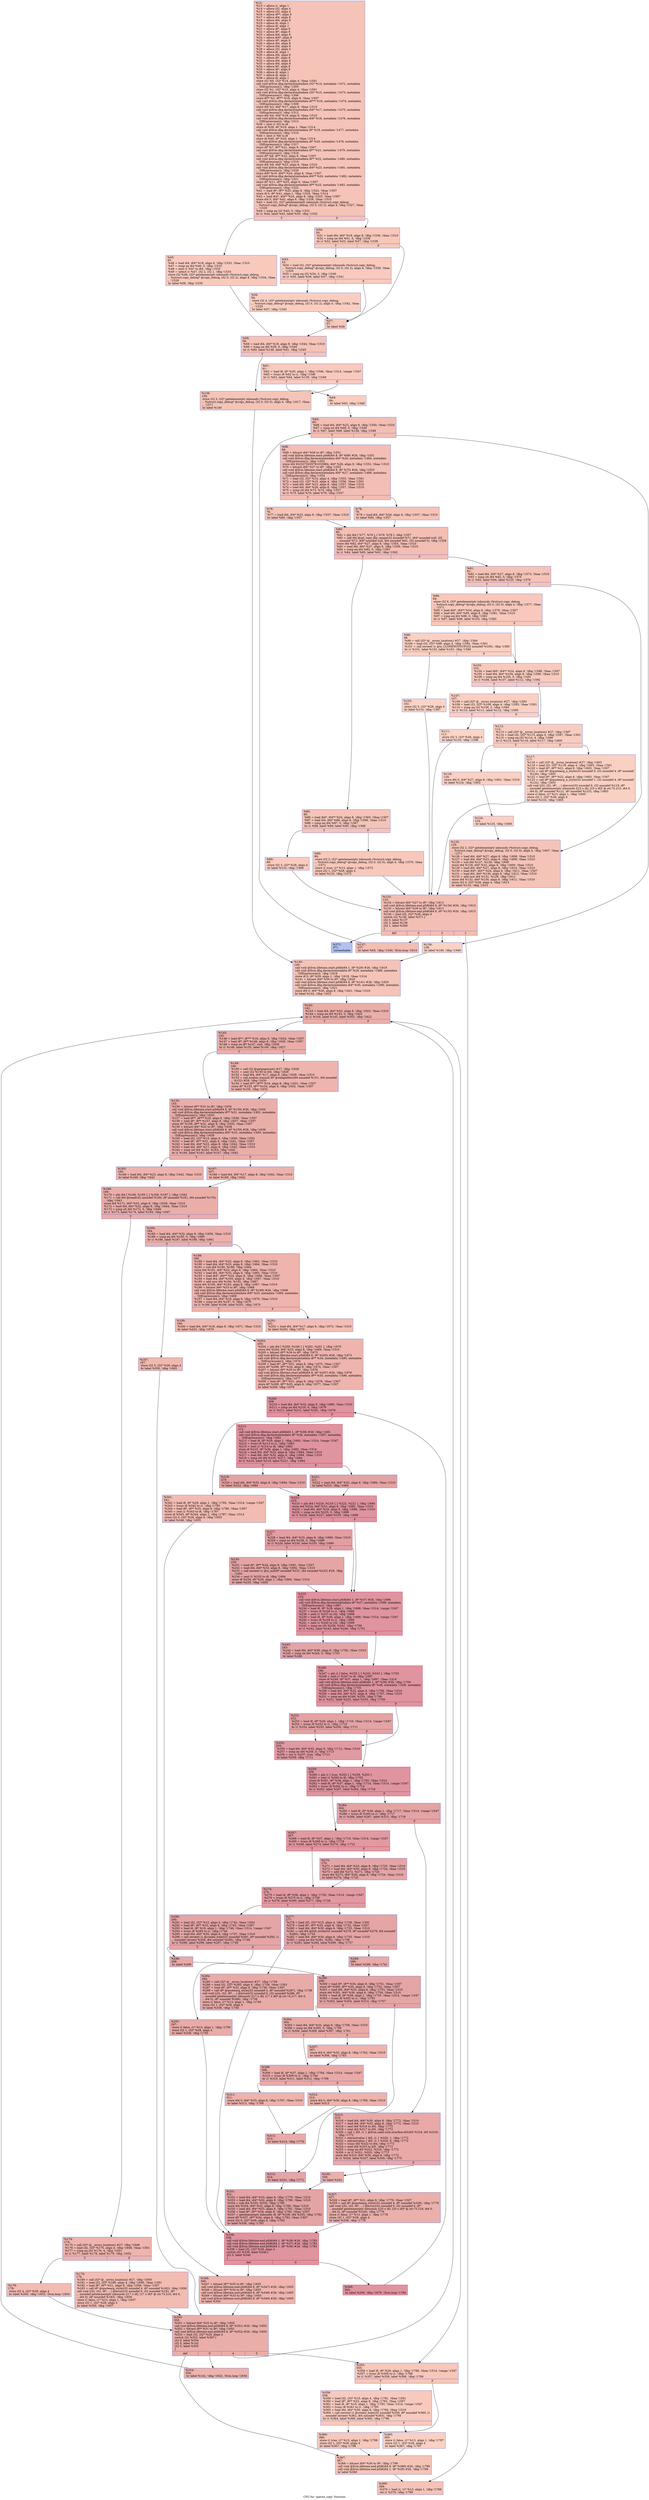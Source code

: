 digraph "CFG for 'sparse_copy' function" {
	label="CFG for 'sparse_copy' function";

	Node0xebcca0 [shape=record,color="#3d50c3ff", style=filled, fillcolor="#e8765c70",label="{%12:\l  %13 = alloca i1, align 1\l  %14 = alloca i32, align 4\l  %15 = alloca i32, align 4\l  %16 = alloca i8**, align 8\l  %17 = alloca i64, align 8\l  %18 = alloca i64, align 8\l  %19 = alloca i8, align 1\l  %20 = alloca i8, align 1\l  %21 = alloca i8*, align 8\l  %22 = alloca i8*, align 8\l  %23 = alloca i64, align 8\l  %24 = alloca i64*, align 8\l  %25 = alloca i8*, align 8\l  %26 = alloca i64, align 8\l  %27 = alloca i64, align 8\l  %28 = alloca i32, align 4\l  %29 = alloca i8, align 1\l  %30 = alloca i64, align 8\l  %31 = alloca i8*, align 8\l  %32 = alloca i64, align 8\l  %33 = alloca i64, align 8\l  %34 = alloca i8*, align 8\l  %35 = alloca i8*, align 8\l  %36 = alloca i8, align 1\l  %37 = alloca i8, align 1\l  %38 = alloca i8, align 1\l  store i32 %0, i32* %14, align 4, !tbaa !1501\l  call void @llvm.dbg.declare(metadata i32* %14, metadata !1472, metadata\l... !DIExpression()), !dbg !1505\l  store i32 %1, i32* %15, align 4, !tbaa !1501\l  call void @llvm.dbg.declare(metadata i32* %15, metadata !1473, metadata\l... !DIExpression()), !dbg !1506\l  store i8** %2, i8*** %16, align 8, !tbaa !1507\l  call void @llvm.dbg.declare(metadata i8*** %16, metadata !1474, metadata\l... !DIExpression()), !dbg !1509\l  store i64 %3, i64* %17, align 8, !tbaa !1510\l  call void @llvm.dbg.declare(metadata i64* %17, metadata !1475, metadata\l... !DIExpression()), !dbg !1512\l  store i64 %4, i64* %18, align 8, !tbaa !1510\l  call void @llvm.dbg.declare(metadata i64* %18, metadata !1476, metadata\l... !DIExpression()), !dbg !1513\l  %39 = zext i1 %5 to i8\l  store i8 %39, i8* %19, align 1, !tbaa !1514\l  call void @llvm.dbg.declare(metadata i8* %19, metadata !1477, metadata\l... !DIExpression()), !dbg !1516\l  %40 = zext i1 %6 to i8\l  store i8 %40, i8* %20, align 1, !tbaa !1514\l  call void @llvm.dbg.declare(metadata i8* %20, metadata !1478, metadata\l... !DIExpression()), !dbg !1517\l  store i8* %7, i8** %21, align 8, !tbaa !1507\l  call void @llvm.dbg.declare(metadata i8** %21, metadata !1479, metadata\l... !DIExpression()), !dbg !1518\l  store i8* %8, i8** %22, align 8, !tbaa !1507\l  call void @llvm.dbg.declare(metadata i8** %22, metadata !1480, metadata\l... !DIExpression()), !dbg !1519\l  store i64 %9, i64* %23, align 8, !tbaa !1510\l  call void @llvm.dbg.declare(metadata i64* %23, metadata !1481, metadata\l... !DIExpression()), !dbg !1520\l  store i64* %10, i64** %24, align 8, !tbaa !1507\l  call void @llvm.dbg.declare(metadata i64** %24, metadata !1482, metadata\l... !DIExpression()), !dbg !1521\l  store i8* %11, i8** %25, align 8, !tbaa !1507\l  call void @llvm.dbg.declare(metadata i8** %25, metadata !1483, metadata\l... !DIExpression()), !dbg !1522\l  %41 = load i8*, i8** %25, align 8, !dbg !1523, !tbaa !1507\l  store i8 0, i8* %41, align 1, !dbg !1524, !tbaa !1514\l  %42 = load i64*, i64** %24, align 8, !dbg !1525, !tbaa !1507\l  store i64 0, i64* %42, align 8, !dbg !1526, !tbaa !1510\l  %43 = load i32, i32* getelementptr inbounds (%struct.copy_debug,\l... %struct.copy_debug* @copy_debug, i32 0, i32 2), align 4, !dbg !1527, !tbaa\l... !1529\l  %44 = icmp eq i32 %43, 0, !dbg !1531\l  br i1 %44, label %45, label %50, !dbg !1532\l|{<s0>T|<s1>F}}"];
	Node0xebcca0:s0 -> Node0xebcdb0;
	Node0xebcca0:s1 -> Node0xebce00;
	Node0xebcdb0 [shape=record,color="#3d50c3ff", style=filled, fillcolor="#ef886b70",label="{%45:\l45:                                               \l  %46 = load i64, i64* %18, align 8, !dbg !1533, !tbaa !1510\l  %47 = icmp ne i64 %46, 0, !dbg !1533\l  %48 = zext i1 %47 to i64, !dbg !1533\l  %49 = select i1 %47, i32 2, i32 1, !dbg !1533\l  store i32 %49, i32* getelementptr inbounds (%struct.copy_debug,\l... %struct.copy_debug* @copy_debug, i32 0, i32 2), align 4, !dbg !1534, !tbaa\l... !1529\l  br label %58, !dbg !1535\l}"];
	Node0xebcdb0 -> Node0xebcf40;
	Node0xebce00 [shape=record,color="#3d50c3ff", style=filled, fillcolor="#ec7f6370",label="{%50:\l50:                                               \l  %51 = load i64, i64* %18, align 8, !dbg !1536, !tbaa !1510\l  %52 = icmp ne i64 %51, 0, !dbg !1536\l  br i1 %52, label %53, label %57, !dbg !1538\l|{<s0>T|<s1>F}}"];
	Node0xebce00:s0 -> Node0xebce50;
	Node0xebce00:s1 -> Node0xebcef0;
	Node0xebce50 [shape=record,color="#3d50c3ff", style=filled, fillcolor="#ef886b70",label="{%53:\l53:                                               \l  %54 = load i32, i32* getelementptr inbounds (%struct.copy_debug,\l... %struct.copy_debug* @copy_debug, i32 0, i32 2), align 4, !dbg !1539, !tbaa\l... !1529\l  %55 = icmp eq i32 %54, 3, !dbg !1540\l  br i1 %55, label %56, label %57, !dbg !1541\l|{<s0>T|<s1>F}}"];
	Node0xebce50:s0 -> Node0xebcea0;
	Node0xebce50:s1 -> Node0xebcef0;
	Node0xebcea0 [shape=record,color="#3d50c3ff", style=filled, fillcolor="#f2907270",label="{%56:\l56:                                               \l  store i32 4, i32* getelementptr inbounds (%struct.copy_debug,\l... %struct.copy_debug* @copy_debug, i32 0, i32 2), align 4, !dbg !1542, !tbaa\l... !1529\l  br label %57, !dbg !1543\l}"];
	Node0xebcea0 -> Node0xebcef0;
	Node0xebcef0 [shape=record,color="#3d50c3ff", style=filled, fillcolor="#ec7f6370",label="{%57:\l57:                                               \l  br label %58\l}"];
	Node0xebcef0 -> Node0xebcf40;
	Node0xebcf40 [shape=record,color="#3d50c3ff", style=filled, fillcolor="#e8765c70",label="{%58:\l58:                                               \l  %59 = load i64, i64* %18, align 8, !dbg !1544, !tbaa !1510\l  %60 = icmp ne i64 %59, 0, !dbg !1544\l  br i1 %60, label %139, label %61, !dbg !1545\l|{<s0>T|<s1>F}}"];
	Node0xebcf40:s0 -> Node0xebd760;
	Node0xebcf40:s1 -> Node0xebcf90;
	Node0xebcf90 [shape=record,color="#3d50c3ff", style=filled, fillcolor="#ef886b70",label="{%61:\l61:                                               \l  %62 = load i8, i8* %20, align 1, !dbg !1546, !tbaa !1514, !range !1547\l  %63 = trunc i8 %62 to i1, !dbg !1546\l  br i1 %63, label %64, label %139, !dbg !1548\l|{<s0>T|<s1>F}}"];
	Node0xebcf90:s0 -> Node0xebcfe0;
	Node0xebcf90:s1 -> Node0xebd760;
	Node0xebcfe0 [shape=record,color="#3d50c3ff", style=filled, fillcolor="#f2907270",label="{%64:\l64:                                               \l  br label %65, !dbg !1549\l}"];
	Node0xebcfe0 -> Node0xebd030;
	Node0xebd030 [shape=record,color="#3d50c3ff", style=filled, fillcolor="#e36c5570",label="{%65:\l65:                                               \l  %66 = load i64, i64* %23, align 8, !dbg !1550, !tbaa !1510\l  %67 = icmp ne i64 %66, 0, !dbg !1549\l  br i1 %67, label %68, label %138, !dbg !1549\l|{<s0>T|<s1>F}}"];
	Node0xebd030:s0 -> Node0xebd080;
	Node0xebd030:s1 -> Node0xebd710;
	Node0xebd080 [shape=record,color="#3d50c3ff", style=filled, fillcolor="#e36c5570",label="{%68:\l68:                                               \l  %69 = bitcast i64* %26 to i8*, !dbg !1551\l  call void @llvm.lifetime.start.p0i8(i64 8, i8* %69) #26, !dbg !1551\l  call void @llvm.dbg.declare(metadata i64* %26, metadata !1484, metadata\l... !DIExpression()), !dbg !1552\l  store i64 9223372035781033984, i64* %26, align 8, !dbg !1552, !tbaa !1510\l  %70 = bitcast i64* %27 to i8*, !dbg !1553\l  call void @llvm.lifetime.start.p0i8(i64 8, i8* %70) #26, !dbg !1553\l  call void @llvm.dbg.declare(metadata i64* %27, metadata !1488, metadata\l... !DIExpression()), !dbg !1554\l  %71 = load i32, i32* %14, align 4, !dbg !1555, !tbaa !1501\l  %72 = load i32, i32* %15, align 4, !dbg !1556, !tbaa !1501\l  %73 = load i64, i64* %23, align 8, !dbg !1557, !tbaa !1510\l  %74 = load i64, i64* %26, align 8, !dbg !1557, !tbaa !1510\l  %75 = icmp ult i64 %73, %74, !dbg !1557\l  br i1 %75, label %76, label %78, !dbg !1557\l|{<s0>T|<s1>F}}"];
	Node0xebd080:s0 -> Node0xebd0d0;
	Node0xebd080:s1 -> Node0xebd120;
	Node0xebd0d0 [shape=record,color="#3d50c3ff", style=filled, fillcolor="#e8765c70",label="{%76:\l76:                                               \l  %77 = load i64, i64* %23, align 8, !dbg !1557, !tbaa !1510\l  br label %80, !dbg !1557\l}"];
	Node0xebd0d0 -> Node0xebd170;
	Node0xebd120 [shape=record,color="#3d50c3ff", style=filled, fillcolor="#e8765c70",label="{%78:\l78:                                               \l  %79 = load i64, i64* %26, align 8, !dbg !1557, !tbaa !1510\l  br label %80, !dbg !1557\l}"];
	Node0xebd120 -> Node0xebd170;
	Node0xebd170 [shape=record,color="#3d50c3ff", style=filled, fillcolor="#e36c5570",label="{%80:\l80:                                               \l  %81 = phi i64 [ %77, %76 ], [ %79, %78 ], !dbg !1557\l  %82 = call i64 @rpl_copy_file_range(i32 noundef %71, i64* noundef null, i32\l... noundef %72, i64* noundef null, i64 noundef %81, i32 noundef 0), !dbg !1558\l  store i64 %82, i64* %27, align 8, !dbg !1554, !tbaa !1510\l  %83 = load i64, i64* %27, align 8, !dbg !1559, !tbaa !1510\l  %84 = icmp eq i64 %83, 0, !dbg !1561\l  br i1 %84, label %85, label %91, !dbg !1562\l|{<s0>T|<s1>F}}"];
	Node0xebd170:s0 -> Node0xebd1c0;
	Node0xebd170:s1 -> Node0xebd2b0;
	Node0xebd1c0 [shape=record,color="#3d50c3ff", style=filled, fillcolor="#e97a5f70",label="{%85:\l85:                                               \l  %86 = load i64*, i64** %24, align 8, !dbg !1563, !tbaa !1507\l  %87 = load i64, i64* %86, align 8, !dbg !1566, !tbaa !1510\l  %88 = icmp eq i64 %87, 0, !dbg !1567\l  br i1 %88, label %89, label %90, !dbg !1568\l|{<s0>T|<s1>F}}"];
	Node0xebd1c0:s0 -> Node0xebd210;
	Node0xebd1c0:s1 -> Node0xebd260;
	Node0xebd210 [shape=record,color="#3d50c3ff", style=filled, fillcolor="#f08b6e70",label="{%89:\l89:                                               \l  store i32 3, i32* %28, align 4\l  br label %133, !dbg !1569\l}"];
	Node0xebd210 -> Node0xebd670;
	Node0xebd260 [shape=record,color="#3d50c3ff", style=filled, fillcolor="#ed836670",label="{%90:\l90:                                               \l  store i32 2, i32* getelementptr inbounds (%struct.copy_debug,\l... %struct.copy_debug* @copy_debug, i32 0, i32 0), align 4, !dbg !1570, !tbaa\l... !1571\l  store i1 true, i1* %13, align 1, !dbg !1572\l  store i32 1, i32* %28, align 4\l  br label %133, !dbg !1572\l}"];
	Node0xebd260 -> Node0xebd670;
	Node0xebd2b0 [shape=record,color="#3d50c3ff", style=filled, fillcolor="#e8765c70",label="{%91:\l91:                                               \l  %92 = load i64, i64* %27, align 8, !dbg !1573, !tbaa !1510\l  %93 = icmp slt i64 %92, 0, !dbg !1575\l  br i1 %93, label %94, label %125, !dbg !1576\l|{<s0>T|<s1>F}}"];
	Node0xebd2b0:s0 -> Node0xebd300;
	Node0xebd2b0:s1 -> Node0xebd620;
	Node0xebd300 [shape=record,color="#3d50c3ff", style=filled, fillcolor="#ed836670",label="{%94:\l94:                                               \l  store i32 6, i32* getelementptr inbounds (%struct.copy_debug,\l... %struct.copy_debug* @copy_debug, i32 0, i32 0), align 4, !dbg !1577, !tbaa\l... !1571\l  %95 = load i64*, i64** %24, align 8, !dbg !1579, !tbaa !1507\l  %96 = load i64, i64* %95, align 8, !dbg !1581, !tbaa !1510\l  %97 = icmp eq i64 %96, 0, !dbg !1582\l  br i1 %97, label %98, label %103, !dbg !1583\l|{<s0>T|<s1>F}}"];
	Node0xebd300:s0 -> Node0xebd350;
	Node0xebd300:s1 -> Node0xebd3f0;
	Node0xebd350 [shape=record,color="#3d50c3ff", style=filled, fillcolor="#f3947570",label="{%98:\l98:                                               \l  %99 = call i32* @__errno_location() #27, !dbg !1584\l  %100 = load i32, i32* %99, align 4, !dbg !1584, !tbaa !1501\l  %101 = call zeroext i1 @is_CLONENOTSUP(i32 noundef %100), !dbg !1585\l  br i1 %101, label %102, label %103, !dbg !1586\l|{<s0>T|<s1>F}}"];
	Node0xebd350:s0 -> Node0xebd3a0;
	Node0xebd350:s1 -> Node0xebd3f0;
	Node0xebd3a0 [shape=record,color="#3d50c3ff", style=filled, fillcolor="#f59c7d70",label="{%102:\l102:                                              \l  store i32 3, i32* %28, align 4\l  br label %133, !dbg !1587\l}"];
	Node0xebd3a0 -> Node0xebd670;
	Node0xebd3f0 [shape=record,color="#3d50c3ff", style=filled, fillcolor="#ef886b70",label="{%103:\l103:                                              \l  %104 = load i64*, i64** %24, align 8, !dbg !1588, !tbaa !1507\l  %105 = load i64, i64* %104, align 8, !dbg !1590, !tbaa !1510\l  %106 = icmp eq i64 %105, 0, !dbg !1591\l  br i1 %106, label %107, label %112, !dbg !1592\l|{<s0>T|<s1>F}}"];
	Node0xebd3f0:s0 -> Node0xebd440;
	Node0xebd3f0:s1 -> Node0xebd4e0;
	Node0xebd440 [shape=record,color="#3d50c3ff", style=filled, fillcolor="#f3947570",label="{%107:\l107:                                              \l  %108 = call i32* @__errno_location() #27, !dbg !1593\l  %109 = load i32, i32* %108, align 4, !dbg !1593, !tbaa !1501\l  %110 = icmp eq i32 %109, 2, !dbg !1594\l  br i1 %110, label %111, label %112, !dbg !1595\l|{<s0>T|<s1>F}}"];
	Node0xebd440:s0 -> Node0xebd490;
	Node0xebd440:s1 -> Node0xebd4e0;
	Node0xebd490 [shape=record,color="#3d50c3ff", style=filled, fillcolor="#f5a08170",label="{%111:\l111:                                              \l  store i32 3, i32* %28, align 4\l  br label %133, !dbg !1596\l}"];
	Node0xebd490 -> Node0xebd670;
	Node0xebd4e0 [shape=record,color="#3d50c3ff", style=filled, fillcolor="#f08b6e70",label="{%112:\l112:                                              \l  %113 = call i32* @__errno_location() #27, !dbg !1597\l  %114 = load i32, i32* %113, align 4, !dbg !1597, !tbaa !1501\l  %115 = icmp eq i32 %114, 4, !dbg !1599\l  br i1 %115, label %116, label %117, !dbg !1600\l|{<s0>T|<s1>F}}"];
	Node0xebd4e0:s0 -> Node0xebd530;
	Node0xebd4e0:s1 -> Node0xebd580;
	Node0xebd530 [shape=record,color="#3d50c3ff", style=filled, fillcolor="#f3947570",label="{%116:\l116:                                              \l  store i64 0, i64* %27, align 8, !dbg !1601, !tbaa !1510\l  br label %124, !dbg !1602\l}"];
	Node0xebd530 -> Node0xebd5d0;
	Node0xebd580 [shape=record,color="#3d50c3ff", style=filled, fillcolor="#f3947570",label="{%117:\l117:                                              \l  %118 = call i32* @__errno_location() #27, !dbg !1603\l  %119 = load i32, i32* %118, align 4, !dbg !1603, !tbaa !1501\l  %120 = load i8*, i8** %21, align 8, !dbg !1603, !tbaa !1507\l  %121 = call i8* @quotearg_n_style(i32 noundef 0, i32 noundef 4, i8* noundef\l... %120), !dbg !1603\l  %122 = load i8*, i8** %22, align 8, !dbg !1603, !tbaa !1507\l  %123 = call i8* @quotearg_n_style(i32 noundef 1, i32 noundef 4, i8* noundef\l... %122), !dbg !1603\l  call void (i32, i32, i8*, ...) @error(i32 noundef 0, i32 noundef %119, i8*\l... noundef getelementptr inbounds ([23 x i8], [23 x i8]* @.str.72.215, i64 0,\l... i64 0), i8* noundef %121, i8* noundef %123), !dbg !1603\l  store i1 false, i1* %13, align 1, !dbg !1605\l  store i32 1, i32* %28, align 4\l  br label %133, !dbg !1605\l}"];
	Node0xebd580 -> Node0xebd670;
	Node0xebd5d0 [shape=record,color="#3d50c3ff", style=filled, fillcolor="#f3947570",label="{%124:\l124:                                              \l  br label %125, !dbg !1606\l}"];
	Node0xebd5d0 -> Node0xebd620;
	Node0xebd620 [shape=record,color="#3d50c3ff", style=filled, fillcolor="#e97a5f70",label="{%125:\l125:                                              \l  store i32 2, i32* getelementptr inbounds (%struct.copy_debug,\l... %struct.copy_debug* @copy_debug, i32 0, i32 0), align 4, !dbg !1607, !tbaa\l... !1571\l  %126 = load i64, i64* %27, align 8, !dbg !1608, !tbaa !1510\l  %127 = load i64, i64* %23, align 8, !dbg !1609, !tbaa !1510\l  %128 = sub i64 %127, %126, !dbg !1609\l  store i64 %128, i64* %23, align 8, !dbg !1609, !tbaa !1510\l  %129 = load i64, i64* %27, align 8, !dbg !1610, !tbaa !1510\l  %130 = load i64*, i64** %24, align 8, !dbg !1611, !tbaa !1507\l  %131 = load i64, i64* %130, align 8, !dbg !1612, !tbaa !1510\l  %132 = add nsw i64 %131, %129, !dbg !1612\l  store i64 %132, i64* %130, align 8, !dbg !1612, !tbaa !1510\l  store i32 0, i32* %28, align 4, !dbg !1613\l  br label %133, !dbg !1613\l}"];
	Node0xebd620 -> Node0xebd670;
	Node0xebd670 [shape=record,color="#3d50c3ff", style=filled, fillcolor="#e36c5570",label="{%133:\l133:                                              \l  %134 = bitcast i64* %27 to i8*, !dbg !1613\l  call void @llvm.lifetime.end.p0i8(i64 8, i8* %134) #26, !dbg !1613\l  %135 = bitcast i64* %26 to i8*, !dbg !1613\l  call void @llvm.lifetime.end.p0i8(i64 8, i8* %135) #26, !dbg !1613\l  %136 = load i32, i32* %28, align 4\l  switch i32 %136, label %371 [\l    i32 0, label %137\l    i32 3, label %138\l    i32 1, label %369\l  ]\l|{<s0>def|<s1>0|<s2>3|<s3>1}}"];
	Node0xebd670:s0 -> Node0xebebb0;
	Node0xebd670:s1 -> Node0xebd6c0;
	Node0xebd670:s2 -> Node0xebd710;
	Node0xebd670:s3 -> Node0xebeb60;
	Node0xebd6c0 [shape=record,color="#3d50c3ff", style=filled, fillcolor="#e36c5570",label="{%137:\l137:                                              \l  br label %65, !dbg !1549, !llvm.loop !1614\l}"];
	Node0xebd6c0 -> Node0xebd030;
	Node0xebd710 [shape=record,color="#3d50c3ff", style=filled, fillcolor="#f4987a70",label="{%138:\l138:                                              \l  br label %140, !dbg !1549\l}"];
	Node0xebd710 -> Node0xebd7b0;
	Node0xebd760 [shape=record,color="#3d50c3ff", style=filled, fillcolor="#e97a5f70",label="{%139:\l139:                                              \l  store i32 5, i32* getelementptr inbounds (%struct.copy_debug,\l... %struct.copy_debug* @copy_debug, i32 0, i32 0), align 4, !dbg !1617, !tbaa\l... !1571\l  br label %140\l}"];
	Node0xebd760 -> Node0xebd7b0;
	Node0xebd7b0 [shape=record,color="#3d50c3ff", style=filled, fillcolor="#e97a5f70",label="{%140:\l140:                                              \l  call void @llvm.lifetime.start.p0i8(i64 1, i8* %29) #26, !dbg !1618\l  call void @llvm.dbg.declare(metadata i8* %29, metadata !1489, metadata\l... !DIExpression()), !dbg !1619\l  store i8 0, i8* %29, align 1, !dbg !1619, !tbaa !1514\l  %141 = bitcast i64* %30 to i8*, !dbg !1620\l  call void @llvm.lifetime.start.p0i8(i64 8, i8* %141) #26, !dbg !1620\l  call void @llvm.dbg.declare(metadata i64* %30, metadata !1490, metadata\l... !DIExpression()), !dbg !1621\l  store i64 0, i64* %30, align 8, !dbg !1621, !tbaa !1510\l  br label %142, !dbg !1622\l}"];
	Node0xebd7b0 -> Node0xebd800;
	Node0xebd800 [shape=record,color="#3d50c3ff", style=filled, fillcolor="#d0473d70",label="{%142:\l142:                                              \l  %143 = load i64, i64* %23, align 8, !dbg !1623, !tbaa !1510\l  %144 = icmp ne i64 %143, 0, !dbg !1622\l  br i1 %144, label %145, label %355, !dbg !1622\l|{<s0>T|<s1>F}}"];
	Node0xebd800:s0 -> Node0xebd850;
	Node0xebd800:s1 -> Node0xebe9d0;
	Node0xebd850 [shape=record,color="#3d50c3ff", style=filled, fillcolor="#d0473d70",label="{%145:\l145:                                              \l  %146 = load i8**, i8*** %16, align 8, !dbg !1624, !tbaa !1507\l  %147 = load i8*, i8** %146, align 8, !dbg !1626, !tbaa !1507\l  %148 = icmp ne i8* %147, null, !dbg !1626\l  br i1 %148, label %155, label %149, !dbg !1627\l|{<s0>T|<s1>F}}"];
	Node0xebd850:s0 -> Node0xebd8f0;
	Node0xebd850:s1 -> Node0xebd8a0;
	Node0xebd8a0 [shape=record,color="#3d50c3ff", style=filled, fillcolor="#d8564670",label="{%149:\l149:                                              \l  %150 = call i32 @getpagesize() #27, !dbg !1628\l  %151 = sext i32 %150 to i64, !dbg !1628\l  %152 = load i64, i64* %17, align 8, !dbg !1629, !tbaa !1510\l  %153 = call noalias nonnull i8* @xalignalloc(i64 noundef %151, i64 noundef\l... %152) #28, !dbg !1630\l  %154 = load i8**, i8*** %16, align 8, !dbg !1631, !tbaa !1507\l  store i8* %153, i8** %154, align 8, !dbg !1632, !tbaa !1507\l  br label %155, !dbg !1633\l}"];
	Node0xebd8a0 -> Node0xebd8f0;
	Node0xebd8f0 [shape=record,color="#3d50c3ff", style=filled, fillcolor="#d0473d70",label="{%155:\l155:                                              \l  %156 = bitcast i8** %31 to i8*, !dbg !1634\l  call void @llvm.lifetime.start.p0i8(i64 8, i8* %156) #26, !dbg !1634\l  call void @llvm.dbg.declare(metadata i8** %31, metadata !1491, metadata\l... !DIExpression()), !dbg !1635\l  %157 = load i8**, i8*** %16, align 8, !dbg !1636, !tbaa !1507\l  %158 = load i8*, i8** %157, align 8, !dbg !1637, !tbaa !1507\l  store i8* %158, i8** %31, align 8, !dbg !1635, !tbaa !1507\l  %159 = bitcast i64* %32 to i8*, !dbg !1638\l  call void @llvm.lifetime.start.p0i8(i64 8, i8* %159) #26, !dbg !1638\l  call void @llvm.dbg.declare(metadata i64* %32, metadata !1493, metadata\l... !DIExpression()), !dbg !1639\l  %160 = load i32, i32* %14, align 4, !dbg !1640, !tbaa !1501\l  %161 = load i8*, i8** %31, align 8, !dbg !1641, !tbaa !1507\l  %162 = load i64, i64* %23, align 8, !dbg !1642, !tbaa !1510\l  %163 = load i64, i64* %17, align 8, !dbg !1642, !tbaa !1510\l  %164 = icmp ult i64 %162, %163, !dbg !1642\l  br i1 %164, label %165, label %167, !dbg !1642\l|{<s0>T|<s1>F}}"];
	Node0xebd8f0:s0 -> Node0xebd940;
	Node0xebd8f0:s1 -> Node0xebd990;
	Node0xebd940 [shape=record,color="#3d50c3ff", style=filled, fillcolor="#d6524470",label="{%165:\l165:                                              \l  %166 = load i64, i64* %23, align 8, !dbg !1642, !tbaa !1510\l  br label %169, !dbg !1642\l}"];
	Node0xebd940 -> Node0xebd9e0;
	Node0xebd990 [shape=record,color="#3d50c3ff", style=filled, fillcolor="#d6524470",label="{%167:\l167:                                              \l  %168 = load i64, i64* %17, align 8, !dbg !1642, !tbaa !1510\l  br label %169, !dbg !1642\l}"];
	Node0xebd990 -> Node0xebd9e0;
	Node0xebd9e0 [shape=record,color="#3d50c3ff", style=filled, fillcolor="#d0473d70",label="{%169:\l169:                                              \l  %170 = phi i64 [ %166, %165 ], [ %168, %167 ], !dbg !1642\l  %171 = call i64 @read(i32 noundef %160, i8* noundef %161, i64 noundef %170),\l... !dbg !1643\l  store i64 %171, i64* %32, align 8, !dbg !1639, !tbaa !1510\l  %172 = load i64, i64* %32, align 8, !dbg !1644, !tbaa !1510\l  %173 = icmp slt i64 %172, 0, !dbg !1646\l  br i1 %173, label %174, label %184, !dbg !1647\l|{<s0>T|<s1>F}}"];
	Node0xebd9e0:s0 -> Node0xebda30;
	Node0xebd9e0:s1 -> Node0xebdb20;
	Node0xebda30 [shape=record,color="#3d50c3ff", style=filled, fillcolor="#d8564670",label="{%174:\l174:                                              \l  %175 = call i32* @__errno_location() #27, !dbg !1648\l  %176 = load i32, i32* %175, align 4, !dbg !1648, !tbaa !1501\l  %177 = icmp eq i32 %176, 4, !dbg !1651\l  br i1 %177, label %178, label %179, !dbg !1652\l|{<s0>T|<s1>F}}"];
	Node0xebda30:s0 -> Node0xebda80;
	Node0xebda30:s1 -> Node0xebdad0;
	Node0xebda80 [shape=record,color="#3d50c3ff", style=filled, fillcolor="#e1675170",label="{%178:\l178:                                              \l  store i32 4, i32* %28, align 4\l  br label %350, !dbg !1653, !llvm.loop !1654\l}"];
	Node0xebda80 -> Node0xebe930;
	Node0xebdad0 [shape=record,color="#3d50c3ff", style=filled, fillcolor="#e1675170",label="{%179:\l179:                                              \l  %180 = call i32* @__errno_location() #27, !dbg !1656\l  %181 = load i32, i32* %180, align 4, !dbg !1656, !tbaa !1501\l  %182 = load i8*, i8** %21, align 8, !dbg !1656, !tbaa !1507\l  %183 = call i8* @quotearg_style(i32 noundef 4, i8* noundef %182), !dbg !1656\l  call void (i32, i32, i8*, ...) @error(i32 noundef 0, i32 noundef %181, i8*\l... noundef getelementptr inbounds ([17 x i8], [17 x i8]* @.str.73.216, i64 0,\l... i64 0), i8* noundef %183), !dbg !1656\l  store i1 false, i1* %13, align 1, !dbg !1657\l  store i32 1, i32* %28, align 4\l  br label %350, !dbg !1657\l}"];
	Node0xebdad0 -> Node0xebe930;
	Node0xebdb20 [shape=record,color="#3d50c3ff", style=filled, fillcolor="#d24b4070",label="{%184:\l184:                                              \l  %185 = load i64, i64* %32, align 8, !dbg !1658, !tbaa !1510\l  %186 = icmp eq i64 %185, 0, !dbg !1660\l  br i1 %186, label %187, label %188, !dbg !1661\l|{<s0>T|<s1>F}}"];
	Node0xebdb20:s0 -> Node0xebdb70;
	Node0xebdb20:s1 -> Node0xebdbc0;
	Node0xebdb70 [shape=record,color="#3d50c3ff", style=filled, fillcolor="#de614d70",label="{%187:\l187:                                              \l  store i32 5, i32* %28, align 4\l  br label %350, !dbg !1662\l}"];
	Node0xebdb70 -> Node0xebe930;
	Node0xebdbc0 [shape=record,color="#3d50c3ff", style=filled, fillcolor="#d8564670",label="{%188:\l188:                                              \l  %189 = load i64, i64* %32, align 8, !dbg !1663, !tbaa !1510\l  %190 = load i64, i64* %23, align 8, !dbg !1664, !tbaa !1510\l  %191 = sub i64 %190, %189, !dbg !1664\l  store i64 %191, i64* %23, align 8, !dbg !1664, !tbaa !1510\l  %192 = load i64, i64* %32, align 8, !dbg !1665, !tbaa !1510\l  %193 = load i64*, i64** %24, align 8, !dbg !1666, !tbaa !1507\l  %194 = load i64, i64* %193, align 8, !dbg !1667, !tbaa !1510\l  %195 = add nsw i64 %194, %192, !dbg !1667\l  store i64 %195, i64* %193, align 8, !dbg !1667, !tbaa !1510\l  %196 = bitcast i64* %33 to i8*, !dbg !1668\l  call void @llvm.lifetime.start.p0i8(i64 8, i8* %196) #26, !dbg !1668\l  call void @llvm.dbg.declare(metadata i64* %33, metadata !1494, metadata\l... !DIExpression()), !dbg !1669\l  %197 = load i64, i64* %18, align 8, !dbg !1670, !tbaa !1510\l  %198 = icmp ne i64 %197, 0, !dbg !1670\l  br i1 %198, label %199, label %201, !dbg !1670\l|{<s0>T|<s1>F}}"];
	Node0xebdbc0:s0 -> Node0xebdc10;
	Node0xebdbc0:s1 -> Node0xebdc60;
	Node0xebdc10 [shape=record,color="#3d50c3ff", style=filled, fillcolor="#de614d70",label="{%199:\l199:                                              \l  %200 = load i64, i64* %18, align 8, !dbg !1671, !tbaa !1510\l  br label %203, !dbg !1670\l}"];
	Node0xebdc10 -> Node0xebdcb0;
	Node0xebdc60 [shape=record,color="#3d50c3ff", style=filled, fillcolor="#e36c5570",label="{%201:\l201:                                              \l  %202 = load i64, i64* %17, align 8, !dbg !1672, !tbaa !1510\l  br label %203, !dbg !1670\l}"];
	Node0xebdc60 -> Node0xebdcb0;
	Node0xebdcb0 [shape=record,color="#3d50c3ff", style=filled, fillcolor="#d8564670",label="{%203:\l203:                                              \l  %204 = phi i64 [ %200, %199 ], [ %202, %201 ], !dbg !1670\l  store i64 %204, i64* %33, align 8, !dbg !1669, !tbaa !1510\l  %205 = bitcast i8** %34 to i8*, !dbg !1673\l  call void @llvm.lifetime.start.p0i8(i64 8, i8* %205) #26, !dbg !1673\l  call void @llvm.dbg.declare(metadata i8** %34, metadata !1495, metadata\l... !DIExpression()), !dbg !1674\l  %206 = load i8*, i8** %31, align 8, !dbg !1675, !tbaa !1507\l  store i8* %206, i8** %34, align 8, !dbg !1674, !tbaa !1507\l  %207 = bitcast i8** %35 to i8*, !dbg !1676\l  call void @llvm.lifetime.start.p0i8(i64 8, i8* %207) #26, !dbg !1676\l  call void @llvm.dbg.declare(metadata i8** %35, metadata !1496, metadata\l... !DIExpression()), !dbg !1677\l  %208 = load i8*, i8** %31, align 8, !dbg !1678, !tbaa !1507\l  store i8* %208, i8** %35, align 8, !dbg !1677, !tbaa !1507\l  br label %209, !dbg !1679\l}"];
	Node0xebdcb0 -> Node0xebdd00;
	Node0xebdd00 [shape=record,color="#b70d28ff", style=filled, fillcolor="#b70d2870",label="{%209:\l209:                                              \l  %210 = load i64, i64* %32, align 8, !dbg !1680, !tbaa !1510\l  %211 = icmp ne i64 %210, 0, !dbg !1679\l  br i1 %211, label %212, label %341, !dbg !1679\l|{<s0>T|<s1>F}}"];
	Node0xebdd00:s0 -> Node0xebdd50;
	Node0xebdd00:s1 -> Node0xebe890;
	Node0xebdd50 [shape=record,color="#b70d28ff", style=filled, fillcolor="#b70d2870",label="{%212:\l212:                                              \l  call void @llvm.lifetime.start.p0i8(i64 1, i8* %36) #26, !dbg !1681\l  call void @llvm.dbg.declare(metadata i8* %36, metadata !1497, metadata\l... !DIExpression()), !dbg !1682\l  %213 = load i8, i8* %29, align 1, !dbg !1683, !tbaa !1514, !range !1547\l  %214 = trunc i8 %213 to i1, !dbg !1683\l  %215 = zext i1 %214 to i8, !dbg !1682\l  store i8 %215, i8* %36, align 1, !dbg !1682, !tbaa !1514\l  %216 = load i64, i64* %33, align 8, !dbg !1684, !tbaa !1510\l  %217 = load i64, i64* %32, align 8, !dbg !1684, !tbaa !1510\l  %218 = icmp ult i64 %216, %217, !dbg !1684\l  br i1 %218, label %219, label %221, !dbg !1684\l|{<s0>T|<s1>F}}"];
	Node0xebdd50:s0 -> Node0xebdda0;
	Node0xebdd50:s1 -> Node0xebddf0;
	Node0xebdda0 [shape=record,color="#3d50c3ff", style=filled, fillcolor="#c32e3170",label="{%219:\l219:                                              \l  %220 = load i64, i64* %33, align 8, !dbg !1684, !tbaa !1510\l  br label %223, !dbg !1684\l}"];
	Node0xebdda0 -> Node0xebde40;
	Node0xebddf0 [shape=record,color="#3d50c3ff", style=filled, fillcolor="#c32e3170",label="{%221:\l221:                                              \l  %222 = load i64, i64* %32, align 8, !dbg !1684, !tbaa !1510\l  br label %223, !dbg !1684\l}"];
	Node0xebddf0 -> Node0xebde40;
	Node0xebde40 [shape=record,color="#b70d28ff", style=filled, fillcolor="#b70d2870",label="{%223:\l223:                                              \l  %224 = phi i64 [ %220, %219 ], [ %222, %221 ], !dbg !1684\l  store i64 %224, i64* %33, align 8, !dbg !1685, !tbaa !1510\l  %225 = load i64, i64* %18, align 8, !dbg !1686, !tbaa !1510\l  %226 = icmp ne i64 %225, 0, !dbg !1686\l  br i1 %226, label %227, label %235, !dbg !1688\l|{<s0>T|<s1>F}}"];
	Node0xebde40:s0 -> Node0xebde90;
	Node0xebde40:s1 -> Node0xebdf30;
	Node0xebde90 [shape=record,color="#b70d28ff", style=filled, fillcolor="#be242e70",label="{%227:\l227:                                              \l  %228 = load i64, i64* %33, align 8, !dbg !1689, !tbaa !1510\l  %229 = icmp ne i64 %228, 0, !dbg !1689\l  br i1 %229, label %230, label %235, !dbg !1690\l|{<s0>T|<s1>F}}"];
	Node0xebde90:s0 -> Node0xebdee0;
	Node0xebde90:s1 -> Node0xebdf30;
	Node0xebdee0 [shape=record,color="#3d50c3ff", style=filled, fillcolor="#c5333470",label="{%230:\l230:                                              \l  %231 = load i8*, i8** %34, align 8, !dbg !1691, !tbaa !1507\l  %232 = load i64, i64* %33, align 8, !dbg !1692, !tbaa !1510\l  %233 = call zeroext i1 @is_nul(i8* noundef %231, i64 noundef %232) #29, !dbg\l... !1693\l  %234 = zext i1 %233 to i8, !dbg !1694\l  store i8 %234, i8* %29, align 1, !dbg !1694, !tbaa !1514\l  br label %235, !dbg !1695\l}"];
	Node0xebdee0 -> Node0xebdf30;
	Node0xebdf30 [shape=record,color="#b70d28ff", style=filled, fillcolor="#b70d2870",label="{%235:\l235:                                              \l  call void @llvm.lifetime.start.p0i8(i64 1, i8* %37) #26, !dbg !1696\l  call void @llvm.dbg.declare(metadata i8* %37, metadata !1499, metadata\l... !DIExpression()), !dbg !1697\l  %236 = load i8, i8* %29, align 1, !dbg !1698, !tbaa !1514, !range !1547\l  %237 = trunc i8 %236 to i1, !dbg !1698\l  %238 = zext i1 %237 to i32, !dbg !1698\l  %239 = load i8, i8* %36, align 1, !dbg !1699, !tbaa !1514, !range !1547\l  %240 = trunc i8 %239 to i1, !dbg !1699\l  %241 = zext i1 %240 to i32, !dbg !1699\l  %242 = icmp ne i32 %238, %241, !dbg !1700\l  br i1 %242, label %243, label %246, !dbg !1701\l|{<s0>T|<s1>F}}"];
	Node0xebdf30:s0 -> Node0xebdf80;
	Node0xebdf30:s1 -> Node0xebdfd0;
	Node0xebdf80 [shape=record,color="#3d50c3ff", style=filled, fillcolor="#c32e3170",label="{%243:\l243:                                              \l  %244 = load i64, i64* %30, align 8, !dbg !1702, !tbaa !1510\l  %245 = icmp ne i64 %244, 0, !dbg !1701\l  br label %246\l}"];
	Node0xebdf80 -> Node0xebdfd0;
	Node0xebdfd0 [shape=record,color="#b70d28ff", style=filled, fillcolor="#b70d2870",label="{%246:\l246:                                              \l  %247 = phi i1 [ false, %235 ], [ %245, %243 ], !dbg !1703\l  %248 = zext i1 %247 to i8, !dbg !1697\l  store i8 %248, i8* %37, align 1, !dbg !1697, !tbaa !1514\l  call void @llvm.lifetime.start.p0i8(i64 1, i8* %38) #26, !dbg !1704\l  call void @llvm.dbg.declare(metadata i8* %38, metadata !1500, metadata\l... !DIExpression()), !dbg !1705\l  %249 = load i64, i64* %32, align 8, !dbg !1706, !tbaa !1510\l  %250 = load i64, i64* %33, align 8, !dbg !1707, !tbaa !1510\l  %251 = icmp eq i64 %249, %250, !dbg !1708\l  br i1 %251, label %252, label %255, !dbg !1709\l|{<s0>T|<s1>F}}"];
	Node0xebdfd0:s0 -> Node0xebe020;
	Node0xebdfd0:s1 -> Node0xebe070;
	Node0xebe020 [shape=record,color="#3d50c3ff", style=filled, fillcolor="#c32e3170",label="{%252:\l252:                                              \l  %253 = load i8, i8* %29, align 1, !dbg !1710, !tbaa !1514, !range !1547\l  %254 = trunc i8 %253 to i1, !dbg !1710\l  br i1 %254, label %255, label %259, !dbg !1711\l|{<s0>T|<s1>F}}"];
	Node0xebe020:s0 -> Node0xebe070;
	Node0xebe020:s1 -> Node0xebe0c0;
	Node0xebe070 [shape=record,color="#b70d28ff", style=filled, fillcolor="#bb1b2c70",label="{%255:\l255:                                              \l  %256 = load i64, i64* %33, align 8, !dbg !1712, !tbaa !1510\l  %257 = icmp ne i64 %256, 0, !dbg !1713\l  %258 = xor i1 %257, true, !dbg !1713\l  br label %259, !dbg !1711\l}"];
	Node0xebe070 -> Node0xebe0c0;
	Node0xebe0c0 [shape=record,color="#b70d28ff", style=filled, fillcolor="#b70d2870",label="{%259:\l259:                                              \l  %260 = phi i1 [ true, %252 ], [ %258, %255 ]\l  %261 = zext i1 %260 to i8, !dbg !1705\l  store i8 %261, i8* %38, align 1, !dbg !1705, !tbaa !1514\l  %262 = load i8, i8* %37, align 1, !dbg !1714, !tbaa !1514, !range !1547\l  %263 = trunc i8 %262 to i1, !dbg !1714\l  br i1 %263, label %267, label %264, !dbg !1716\l|{<s0>T|<s1>F}}"];
	Node0xebe0c0:s0 -> Node0xebe160;
	Node0xebe0c0:s1 -> Node0xebe110;
	Node0xebe110 [shape=record,color="#3d50c3ff", style=filled, fillcolor="#c32e3170",label="{%264:\l264:                                              \l  %265 = load i8, i8* %38, align 1, !dbg !1717, !tbaa !1514, !range !1547\l  %266 = trunc i8 %265 to i1, !dbg !1717\l  br i1 %266, label %267, label %315, !dbg !1718\l|{<s0>T|<s1>F}}"];
	Node0xebe110:s0 -> Node0xebe160;
	Node0xebe110:s1 -> Node0xebe6b0;
	Node0xebe160 [shape=record,color="#b70d28ff", style=filled, fillcolor="#bb1b2c70",label="{%267:\l267:                                              \l  %268 = load i8, i8* %37, align 1, !dbg !1719, !tbaa !1514, !range !1547\l  %269 = trunc i8 %268 to i1, !dbg !1719\l  br i1 %269, label %274, label %270, !dbg !1722\l|{<s0>T|<s1>F}}"];
	Node0xebe160:s0 -> Node0xebe200;
	Node0xebe160:s1 -> Node0xebe1b0;
	Node0xebe1b0 [shape=record,color="#3d50c3ff", style=filled, fillcolor="#c5333470",label="{%270:\l270:                                              \l  %271 = load i64, i64* %33, align 8, !dbg !1723, !tbaa !1510\l  %272 = load i64, i64* %30, align 8, !dbg !1724, !tbaa !1510\l  %273 = add i64 %272, %271, !dbg !1724\l  store i64 %273, i64* %30, align 8, !dbg !1724, !tbaa !1510\l  br label %274, !dbg !1725\l}"];
	Node0xebe1b0 -> Node0xebe200;
	Node0xebe200 [shape=record,color="#b70d28ff", style=filled, fillcolor="#bb1b2c70",label="{%274:\l274:                                              \l  %275 = load i8, i8* %36, align 1, !dbg !1726, !tbaa !1514, !range !1547\l  %276 = trunc i8 %275 to i1, !dbg !1726\l  br i1 %276, label %290, label %277, !dbg !1728\l|{<s0>T|<s1>F}}"];
	Node0xebe200:s0 -> Node0xebe340;
	Node0xebe200:s1 -> Node0xebe250;
	Node0xebe250 [shape=record,color="#3d50c3ff", style=filled, fillcolor="#c5333470",label="{%277:\l277:                                              \l  %278 = load i32, i32* %15, align 4, !dbg !1729, !tbaa !1501\l  %279 = load i8*, i8** %35, align 8, !dbg !1732, !tbaa !1507\l  %280 = load i64, i64* %30, align 8, !dbg !1733, !tbaa !1510\l  %281 = call i64 @full_write(i32 noundef %278, i8* noundef %279, i64 noundef\l... %280), !dbg !1734\l  %282 = load i64, i64* %30, align 8, !dbg !1735, !tbaa !1510\l  %283 = icmp ne i64 %281, %282, !dbg !1736\l  br i1 %283, label %284, label %289, !dbg !1737\l|{<s0>T|<s1>F}}"];
	Node0xebe250:s0 -> Node0xebe2a0;
	Node0xebe250:s1 -> Node0xebe2f0;
	Node0xebe2a0 [shape=record,color="#3d50c3ff", style=filled, fillcolor="#cc403a70",label="{%284:\l284:                                              \l  %285 = call i32* @__errno_location() #27, !dbg !1738\l  %286 = load i32, i32* %285, align 4, !dbg !1738, !tbaa !1501\l  %287 = load i8*, i8** %22, align 8, !dbg !1738, !tbaa !1507\l  %288 = call i8* @quotearg_style(i32 noundef 4, i8* noundef %287), !dbg !1738\l  call void (i32, i32, i8*, ...) @error(i32 noundef 0, i32 noundef %286, i8*\l... noundef getelementptr inbounds ([17 x i8], [17 x i8]* @.str.74.217, i64 0,\l... i64 0), i8* noundef %288), !dbg !1738\l  store i1 false, i1* %13, align 1, !dbg !1740\l  store i32 1, i32* %28, align 4\l  br label %338, !dbg !1740\l}"];
	Node0xebe2a0 -> Node0xebe7f0;
	Node0xebe2f0 [shape=record,color="#3d50c3ff", style=filled, fillcolor="#cc403a70",label="{%289:\l289:                                              \l  br label %299, !dbg !1741\l}"];
	Node0xebe2f0 -> Node0xebe430;
	Node0xebe340 [shape=record,color="#3d50c3ff", style=filled, fillcolor="#c5333470",label="{%290:\l290:                                              \l  %291 = load i32, i32* %15, align 4, !dbg !1742, !tbaa !1501\l  %292 = load i8*, i8** %22, align 8, !dbg !1745, !tbaa !1507\l  %293 = load i8, i8* %19, align 1, !dbg !1746, !tbaa !1514, !range !1547\l  %294 = trunc i8 %293 to i1, !dbg !1746\l  %295 = load i64, i64* %30, align 8, !dbg !1747, !tbaa !1510\l  %296 = call zeroext i1 @create_hole(i32 noundef %291, i8* noundef %292, i1\l... noundef zeroext %294, i64 noundef %295), !dbg !1748\l  br i1 %296, label %298, label %297, !dbg !1749\l|{<s0>T|<s1>F}}"];
	Node0xebe340:s0 -> Node0xebe3e0;
	Node0xebe340:s1 -> Node0xebe390;
	Node0xebe390 [shape=record,color="#3d50c3ff", style=filled, fillcolor="#cc403a70",label="{%297:\l297:                                              \l  store i1 false, i1* %13, align 1, !dbg !1750\l  store i32 1, i32* %28, align 4\l  br label %338, !dbg !1750\l}"];
	Node0xebe390 -> Node0xebe7f0;
	Node0xebe3e0 [shape=record,color="#3d50c3ff", style=filled, fillcolor="#cc403a70",label="{%298:\l298:                                              \l  br label %299\l}"];
	Node0xebe3e0 -> Node0xebe430;
	Node0xebe430 [shape=record,color="#3d50c3ff", style=filled, fillcolor="#c5333470",label="{%299:\l299:                                              \l  %300 = load i8*, i8** %34, align 8, !dbg !1751, !tbaa !1507\l  store i8* %300, i8** %35, align 8, !dbg !1752, !tbaa !1507\l  %301 = load i64, i64* %33, align 8, !dbg !1753, !tbaa !1510\l  store i64 %301, i64* %30, align 8, !dbg !1754, !tbaa !1510\l  %302 = load i8, i8* %38, align 1, !dbg !1755, !tbaa !1514, !range !1547\l  %303 = trunc i8 %302 to i1, !dbg !1755\l  br i1 %303, label %304, label %314, !dbg !1757\l|{<s0>T|<s1>F}}"];
	Node0xebe430:s0 -> Node0xebe480;
	Node0xebe430:s1 -> Node0xebe660;
	Node0xebe480 [shape=record,color="#3d50c3ff", style=filled, fillcolor="#cc403a70",label="{%304:\l304:                                              \l  %305 = load i64, i64* %33, align 8, !dbg !1758, !tbaa !1510\l  %306 = icmp ne i64 %305, 0, !dbg !1758\l  br i1 %306, label %308, label %307, !dbg !1761\l|{<s0>T|<s1>F}}"];
	Node0xebe480:s0 -> Node0xebe520;
	Node0xebe480:s1 -> Node0xebe4d0;
	Node0xebe4d0 [shape=record,color="#3d50c3ff", style=filled, fillcolor="#d8564670",label="{%307:\l307:                                              \l  store i64 0, i64* %32, align 8, !dbg !1762, !tbaa !1510\l  br label %308, !dbg !1763\l}"];
	Node0xebe4d0 -> Node0xebe520;
	Node0xebe520 [shape=record,color="#3d50c3ff", style=filled, fillcolor="#cc403a70",label="{%308:\l308:                                              \l  %309 = load i8, i8* %37, align 1, !dbg !1764, !tbaa !1514, !range !1547\l  %310 = trunc i8 %309 to i1, !dbg !1764\l  br i1 %310, label %311, label %312, !dbg !1766\l|{<s0>T|<s1>F}}"];
	Node0xebe520:s0 -> Node0xebe570;
	Node0xebe520:s1 -> Node0xebe5c0;
	Node0xebe570 [shape=record,color="#3d50c3ff", style=filled, fillcolor="#d6524470",label="{%311:\l311:                                              \l  store i64 0, i64* %33, align 8, !dbg !1767, !tbaa !1510\l  br label %313, !dbg !1768\l}"];
	Node0xebe570 -> Node0xebe610;
	Node0xebe5c0 [shape=record,color="#3d50c3ff", style=filled, fillcolor="#d6524470",label="{%312:\l312:                                              \l  store i64 0, i64* %30, align 8, !dbg !1769, !tbaa !1510\l  br label %313\l}"];
	Node0xebe5c0 -> Node0xebe610;
	Node0xebe610 [shape=record,color="#3d50c3ff", style=filled, fillcolor="#cc403a70",label="{%313:\l313:                                              \l  br label %314, !dbg !1770\l}"];
	Node0xebe610 -> Node0xebe660;
	Node0xebe660 [shape=record,color="#3d50c3ff", style=filled, fillcolor="#c5333470",label="{%314:\l314:                                              \l  br label %331, !dbg !1771\l}"];
	Node0xebe660 -> Node0xebe7a0;
	Node0xebe6b0 [shape=record,color="#3d50c3ff", style=filled, fillcolor="#ca3b3770",label="{%315:\l315:                                              \l  %316 = load i64, i64* %30, align 8, !dbg !1772, !tbaa !1510\l  %317 = load i64, i64* %33, align 8, !dbg !1772, !tbaa !1510\l  %318 = sext i64 %316 to i65, !dbg !1772\l  %319 = zext i64 %317 to i65, !dbg !1772\l  %320 = call \{ i65, i1 \} @llvm.sadd.with.overflow.i65(i65 %318, i65 %319),\l... !dbg !1772\l  %321 = extractvalue \{ i65, i1 \} %320, 1, !dbg !1772\l  %322 = extractvalue \{ i65, i1 \} %320, 0, !dbg !1772\l  %323 = trunc i65 %322 to i64, !dbg !1772\l  %324 = sext i64 %323 to i65, !dbg !1772\l  %325 = icmp ne i65 %322, %324, !dbg !1772\l  %326 = or i1 %321, %325, !dbg !1772\l  store i64 %323, i64* %30, align 8, !dbg !1772\l  br i1 %326, label %327, label %330, !dbg !1775\l|{<s0>T|<s1>F}}"];
	Node0xebe6b0:s0 -> Node0xebe700;
	Node0xebe6b0:s1 -> Node0xebe750;
	Node0xebe700 [shape=record,color="#3d50c3ff", style=filled, fillcolor="#d24b4070",label="{%327:\l327:                                              \l  %328 = load i8*, i8** %21, align 8, !dbg !1776, !tbaa !1507\l  %329 = call i8* @quotearg_style(i32 noundef 4, i8* noundef %328), !dbg !1776\l  call void (i32, i32, i8*, ...) @error(i32 noundef 0, i32 noundef 0, i8*\l... noundef getelementptr inbounds ([20 x i8], [20 x i8]* @.str.75.218, i64 0,\l... i64 0), i8* noundef %329), !dbg !1776\l  store i1 false, i1* %13, align 1, !dbg !1778\l  store i32 1, i32* %28, align 4\l  br label %338, !dbg !1778\l}"];
	Node0xebe700 -> Node0xebe7f0;
	Node0xebe750 [shape=record,color="#3d50c3ff", style=filled, fillcolor="#d24b4070",label="{%330:\l330:                                              \l  br label %331\l}"];
	Node0xebe750 -> Node0xebe7a0;
	Node0xebe7a0 [shape=record,color="#3d50c3ff", style=filled, fillcolor="#c32e3170",label="{%331:\l331:                                              \l  %332 = load i64, i64* %33, align 8, !dbg !1779, !tbaa !1510\l  %333 = load i64, i64* %32, align 8, !dbg !1780, !tbaa !1510\l  %334 = sub i64 %333, %332, !dbg !1780\l  store i64 %334, i64* %32, align 8, !dbg !1780, !tbaa !1510\l  %335 = load i64, i64* %33, align 8, !dbg !1781, !tbaa !1510\l  %336 = load i8*, i8** %34, align 8, !dbg !1782, !tbaa !1507\l  %337 = getelementptr inbounds i8, i8* %336, i64 %335, !dbg !1782\l  store i8* %337, i8** %34, align 8, !dbg !1782, !tbaa !1507\l  store i32 0, i32* %28, align 4, !dbg !1783\l  br label %338, !dbg !1783\l}"];
	Node0xebe7a0 -> Node0xebe7f0;
	Node0xebe7f0 [shape=record,color="#b70d28ff", style=filled, fillcolor="#b70d2870",label="{%338:\l338:                                              \l  call void @llvm.lifetime.end.p0i8(i64 1, i8* %38) #26, !dbg !1783\l  call void @llvm.lifetime.end.p0i8(i64 1, i8* %37) #26, !dbg !1783\l  call void @llvm.lifetime.end.p0i8(i64 1, i8* %36) #26, !dbg !1783\l  %339 = load i32, i32* %28, align 4\l  switch i32 %339, label %346 [\l    i32 0, label %340\l  ]\l|{<s0>def|<s1>0}}"];
	Node0xebe7f0:s0 -> Node0xebe8e0;
	Node0xebe7f0:s1 -> Node0xebe840;
	Node0xebe840 [shape=record,color="#b70d28ff", style=filled, fillcolor="#b70d2870",label="{%340:\l340:                                              \l  br label %209, !dbg !1679, !llvm.loop !1784\l}"];
	Node0xebe840 -> Node0xebdd00;
	Node0xebe890 [shape=record,color="#3d50c3ff", style=filled, fillcolor="#e1675170",label="{%341:\l341:                                              \l  %342 = load i8, i8* %29, align 1, !dbg !1785, !tbaa !1514, !range !1547\l  %343 = trunc i8 %342 to i1, !dbg !1785\l  %344 = load i8*, i8** %25, align 8, !dbg !1786, !tbaa !1507\l  %345 = zext i1 %343 to i8, !dbg !1787\l  store i8 %345, i8* %344, align 1, !dbg !1787, !tbaa !1514\l  store i32 0, i32* %28, align 4, !dbg !1655\l  br label %346, !dbg !1655\l}"];
	Node0xebe890 -> Node0xebe8e0;
	Node0xebe8e0 [shape=record,color="#3d50c3ff", style=filled, fillcolor="#d8564670",label="{%346:\l346:                                              \l  %347 = bitcast i8** %35 to i8*, !dbg !1655\l  call void @llvm.lifetime.end.p0i8(i64 8, i8* %347) #26, !dbg !1655\l  %348 = bitcast i8** %34 to i8*, !dbg !1655\l  call void @llvm.lifetime.end.p0i8(i64 8, i8* %348) #26, !dbg !1655\l  %349 = bitcast i64* %33 to i8*, !dbg !1655\l  call void @llvm.lifetime.end.p0i8(i64 8, i8* %349) #26, !dbg !1655\l  br label %350\l}"];
	Node0xebe8e0 -> Node0xebe930;
	Node0xebe930 [shape=record,color="#3d50c3ff", style=filled, fillcolor="#d0473d70",label="{%350:\l350:                                              \l  %351 = bitcast i64* %32 to i8*, !dbg !1655\l  call void @llvm.lifetime.end.p0i8(i64 8, i8* %351) #26, !dbg !1655\l  %352 = bitcast i8** %31 to i8*, !dbg !1655\l  call void @llvm.lifetime.end.p0i8(i64 8, i8* %352) #26, !dbg !1655\l  %353 = load i32, i32* %28, align 4\l  switch i32 %353, label %367 [\l    i32 0, label %354\l    i32 4, label %142\l    i32 5, label %355\l  ]\l|{<s0>def|<s1>0|<s2>4|<s3>5}}"];
	Node0xebe930:s0 -> Node0xebeb10;
	Node0xebe930:s1 -> Node0xebe980;
	Node0xebe930:s2 -> Node0xebd800;
	Node0xebe930:s3 -> Node0xebe9d0;
	Node0xebe980 [shape=record,color="#3d50c3ff", style=filled, fillcolor="#d6524470",label="{%354:\l354:                                              \l  br label %142, !dbg !1622, !llvm.loop !1654\l}"];
	Node0xebe980 -> Node0xebd800;
	Node0xebe9d0 [shape=record,color="#3d50c3ff", style=filled, fillcolor="#ec7f6370",label="{%355:\l355:                                              \l  %356 = load i8, i8* %29, align 1, !dbg !1788, !tbaa !1514, !range !1547\l  %357 = trunc i8 %356 to i1, !dbg !1788\l  br i1 %357, label %358, label %366, !dbg !1790\l|{<s0>T|<s1>F}}"];
	Node0xebe9d0:s0 -> Node0xebea20;
	Node0xebe9d0:s1 -> Node0xebeac0;
	Node0xebea20 [shape=record,color="#3d50c3ff", style=filled, fillcolor="#ef886b70",label="{%358:\l358:                                              \l  %359 = load i32, i32* %15, align 4, !dbg !1791, !tbaa !1501\l  %360 = load i8*, i8** %22, align 8, !dbg !1792, !tbaa !1507\l  %361 = load i8, i8* %19, align 1, !dbg !1793, !tbaa !1514, !range !1547\l  %362 = trunc i8 %361 to i1, !dbg !1793\l  %363 = load i64, i64* %30, align 8, !dbg !1794, !tbaa !1510\l  %364 = call zeroext i1 @create_hole(i32 noundef %359, i8* noundef %360, i1\l... noundef zeroext %362, i64 noundef %363), !dbg !1795\l  br i1 %364, label %366, label %365, !dbg !1796\l|{<s0>T|<s1>F}}"];
	Node0xebea20:s0 -> Node0xebeac0;
	Node0xebea20:s1 -> Node0xebea70;
	Node0xebea70 [shape=record,color="#3d50c3ff", style=filled, fillcolor="#f3947570",label="{%365:\l365:                                              \l  store i1 false, i1* %13, align 1, !dbg !1797\l  store i32 1, i32* %28, align 4\l  br label %367, !dbg !1797\l}"];
	Node0xebea70 -> Node0xebeb10;
	Node0xebeac0 [shape=record,color="#3d50c3ff", style=filled, fillcolor="#ed836670",label="{%366:\l366:                                              \l  store i1 true, i1* %13, align 1, !dbg !1798\l  store i32 1, i32* %28, align 4\l  br label %367, !dbg !1798\l}"];
	Node0xebeac0 -> Node0xebeb10;
	Node0xebeb10 [shape=record,color="#3d50c3ff", style=filled, fillcolor="#e97a5f70",label="{%367:\l367:                                              \l  %368 = bitcast i64* %30 to i8*, !dbg !1799\l  call void @llvm.lifetime.end.p0i8(i64 8, i8* %368) #26, !dbg !1799\l  call void @llvm.lifetime.end.p0i8(i64 1, i8* %29) #26, !dbg !1799\l  br label %369\l}"];
	Node0xebeb10 -> Node0xebeb60;
	Node0xebeb60 [shape=record,color="#3d50c3ff", style=filled, fillcolor="#e8765c70",label="{%369:\l369:                                              \l  %370 = load i1, i1* %13, align 1, !dbg !1799\l  ret i1 %370, !dbg !1799\l}"];
	Node0xebebb0 [shape=record,color="#3d50c3ff", style=filled, fillcolor="#5572df70",label="{%371:\l371:                                              \l  unreachable\l}"];
}

